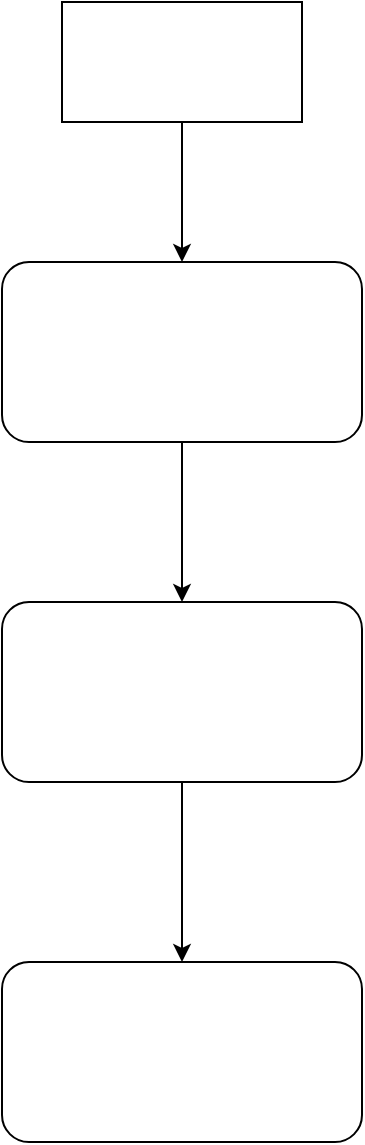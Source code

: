 <mxfile version="20.5.2" type="github">
  <diagram id="S8gXFFKtA65dc80RhkoT" name="Página-1">
    <mxGraphModel dx="862" dy="452" grid="1" gridSize="10" guides="1" tooltips="1" connect="1" arrows="1" fold="1" page="1" pageScale="1" pageWidth="827" pageHeight="1169" math="0" shadow="0">
      <root>
        <mxCell id="0" />
        <mxCell id="1" parent="0" />
        <mxCell id="b1GQMifbi-o_4V_aftb0-16" style="edgeStyle=orthogonalEdgeStyle;rounded=0;orthogonalLoop=1;jettySize=auto;html=1;exitX=0.5;exitY=1;exitDx=0;exitDy=0;entryX=0.5;entryY=0;entryDx=0;entryDy=0;" edge="1" parent="1" source="b1GQMifbi-o_4V_aftb0-1" target="b1GQMifbi-o_4V_aftb0-7">
          <mxGeometry relative="1" as="geometry" />
        </mxCell>
        <mxCell id="b1GQMifbi-o_4V_aftb0-1" value="" style="rounded=0;whiteSpace=wrap;html=1;" vertex="1" parent="1">
          <mxGeometry x="354" y="50" width="120" height="60" as="geometry" />
        </mxCell>
        <mxCell id="b1GQMifbi-o_4V_aftb0-14" style="edgeStyle=orthogonalEdgeStyle;rounded=0;orthogonalLoop=1;jettySize=auto;html=1;exitX=0.5;exitY=1;exitDx=0;exitDy=0;" edge="1" parent="1" source="b1GQMifbi-o_4V_aftb0-7" target="b1GQMifbi-o_4V_aftb0-12">
          <mxGeometry relative="1" as="geometry" />
        </mxCell>
        <mxCell id="b1GQMifbi-o_4V_aftb0-7" value="" style="rounded=1;whiteSpace=wrap;html=1;" vertex="1" parent="1">
          <mxGeometry x="324" y="180" width="180" height="90" as="geometry" />
        </mxCell>
        <mxCell id="b1GQMifbi-o_4V_aftb0-11" value="" style="rounded=1;whiteSpace=wrap;html=1;" vertex="1" parent="1">
          <mxGeometry x="324" y="530" width="180" height="90" as="geometry" />
        </mxCell>
        <mxCell id="b1GQMifbi-o_4V_aftb0-15" style="edgeStyle=orthogonalEdgeStyle;rounded=0;orthogonalLoop=1;jettySize=auto;html=1;exitX=0.5;exitY=1;exitDx=0;exitDy=0;" edge="1" parent="1" source="b1GQMifbi-o_4V_aftb0-12" target="b1GQMifbi-o_4V_aftb0-11">
          <mxGeometry relative="1" as="geometry" />
        </mxCell>
        <mxCell id="b1GQMifbi-o_4V_aftb0-12" value="" style="rounded=1;whiteSpace=wrap;html=1;" vertex="1" parent="1">
          <mxGeometry x="324" y="350" width="180" height="90" as="geometry" />
        </mxCell>
      </root>
    </mxGraphModel>
  </diagram>
</mxfile>
